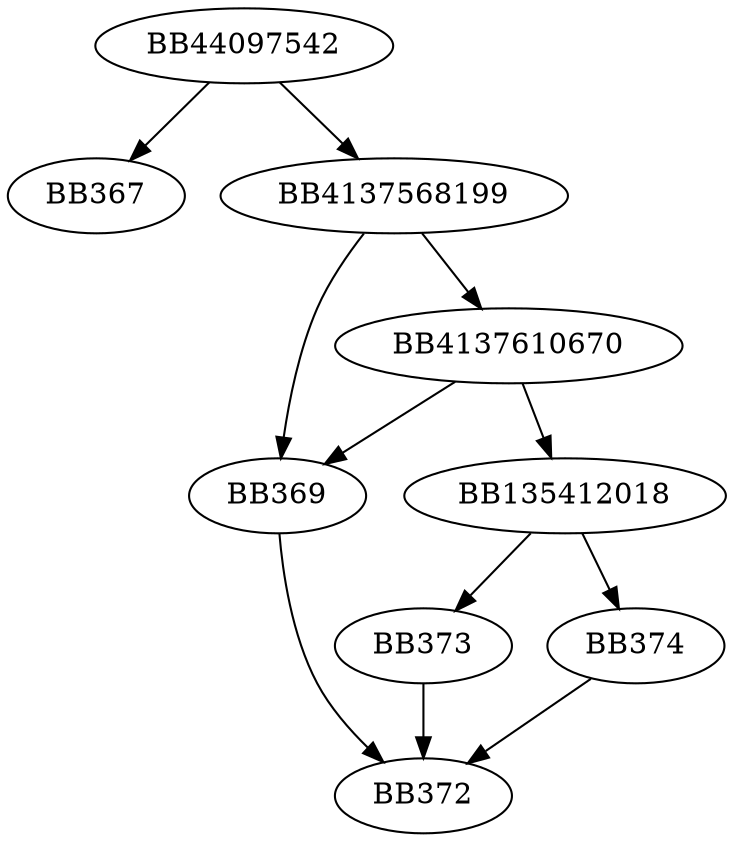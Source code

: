 digraph G{
	BB44097542->BB367;
	BB44097542->BB4137568199;
	BB4137568199->BB369;
	BB4137568199->BB4137610670;
	BB4137610670->BB369;
	BB4137610670->BB135412018;
	BB369->BB372;
	BB135412018->BB373;
	BB135412018->BB374;
	BB374->BB372;
	BB373->BB372;
}
